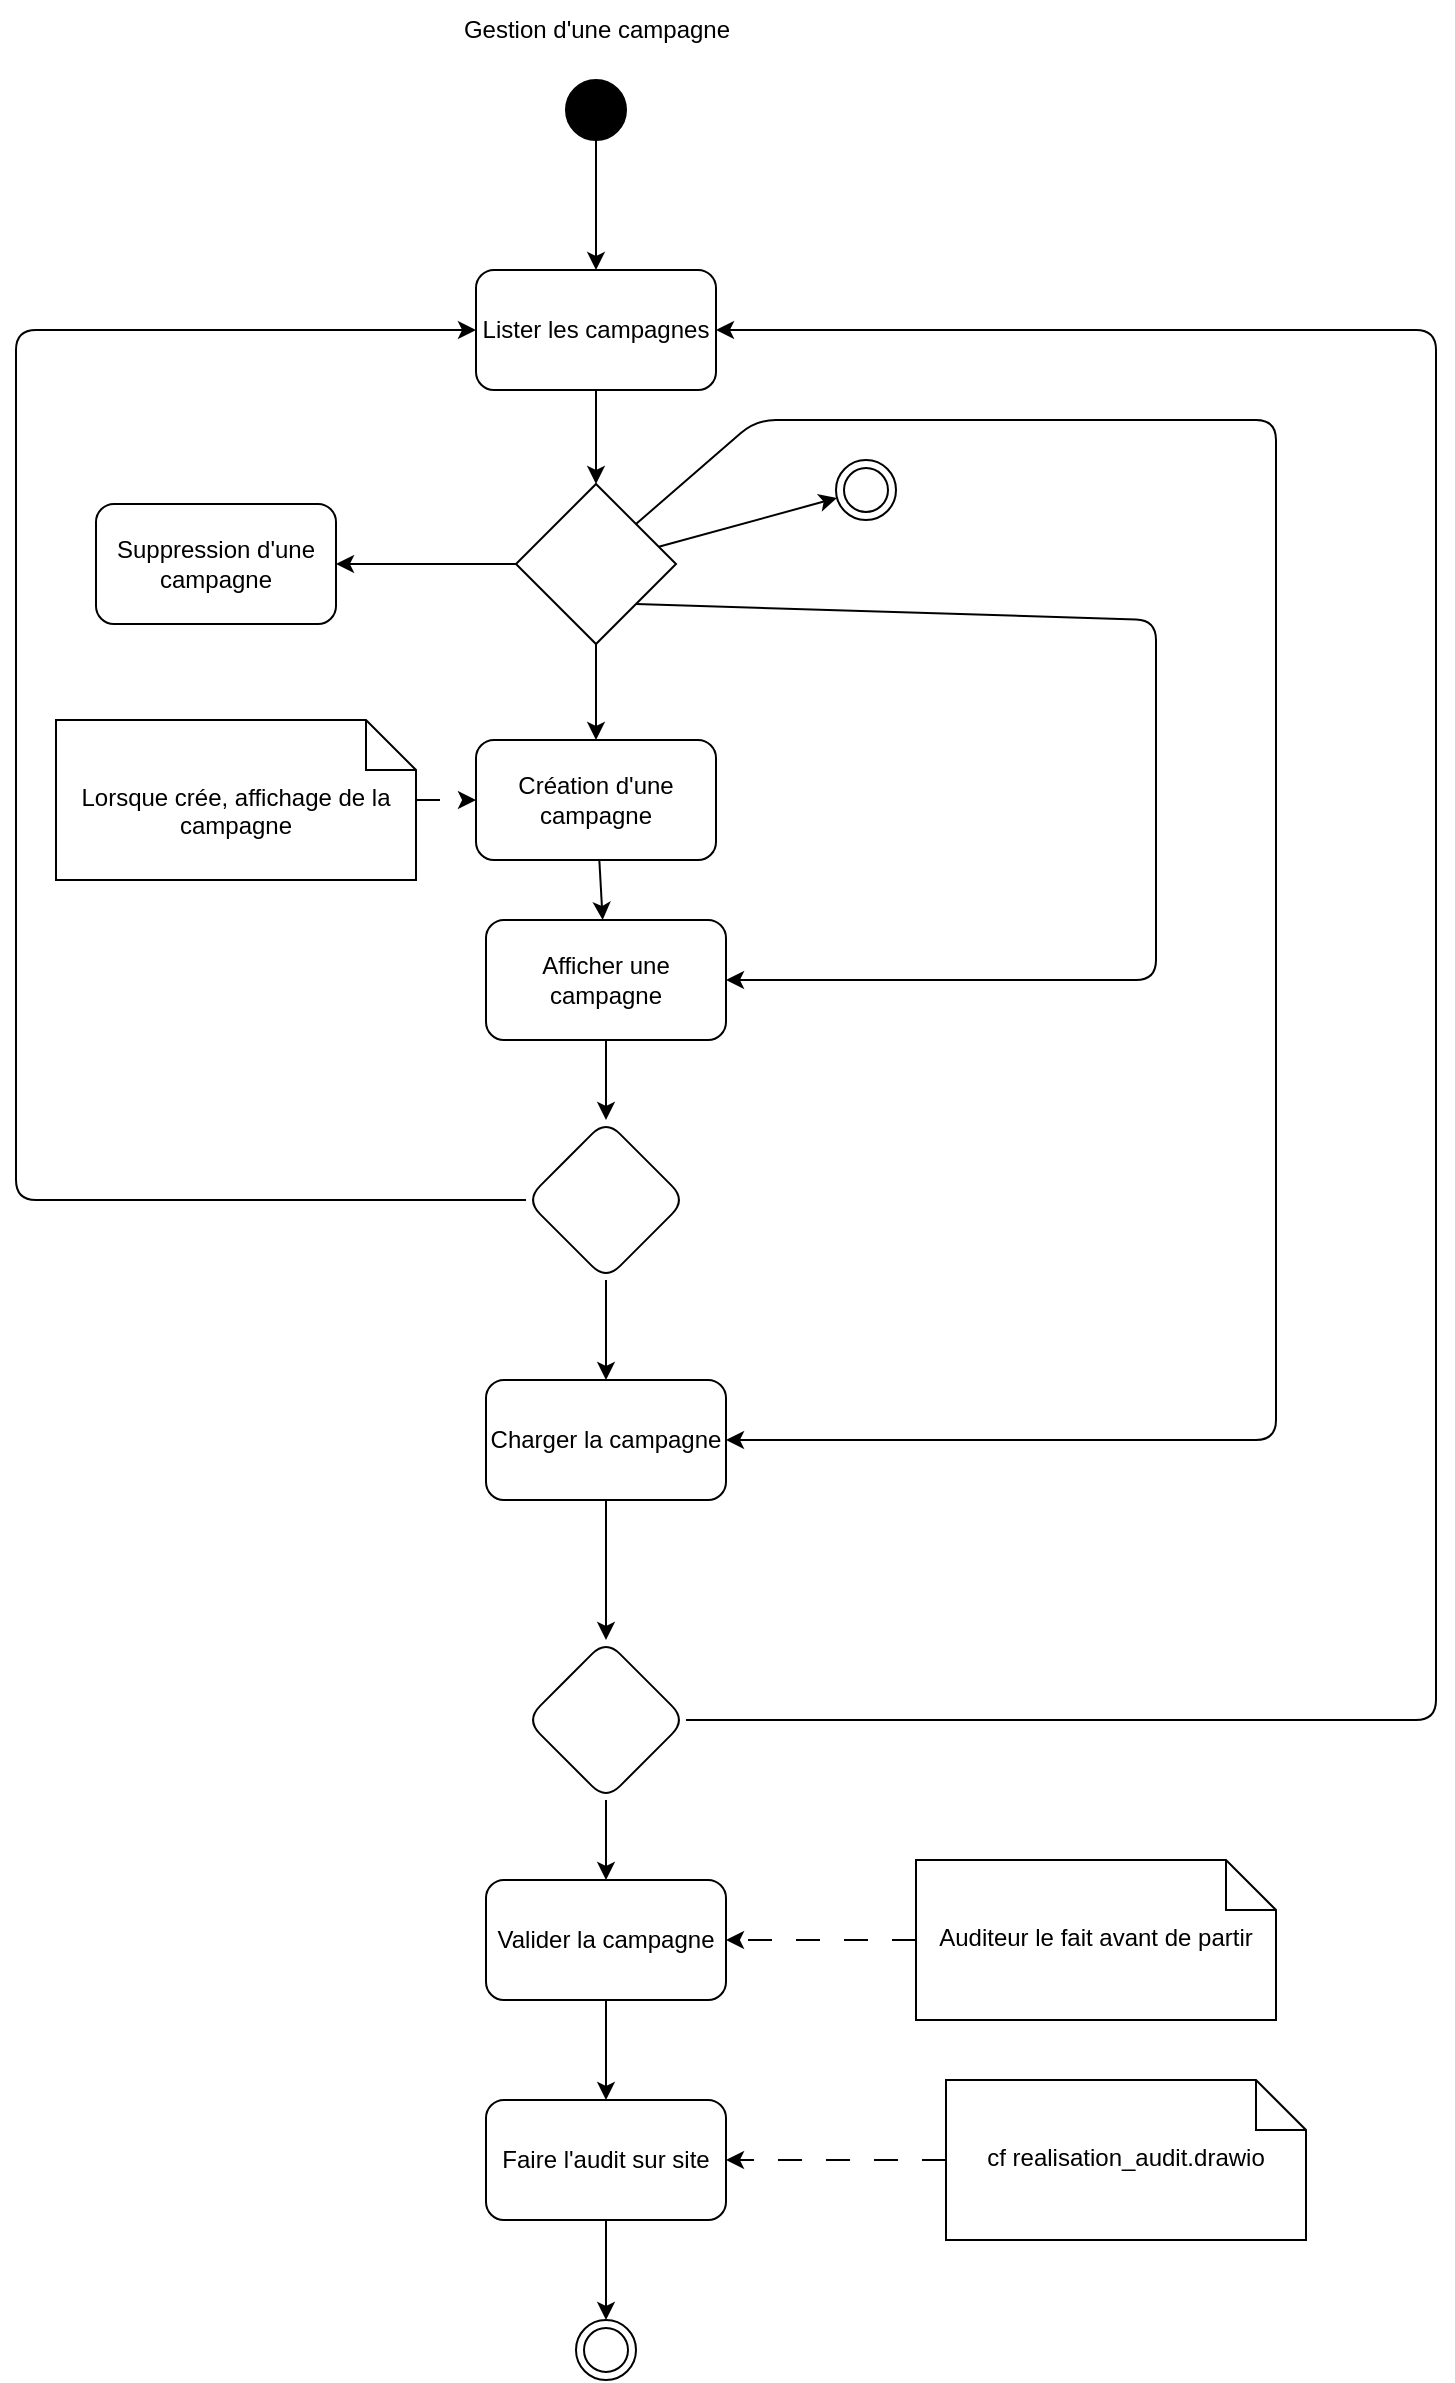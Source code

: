 <mxfile>
    <diagram id="TwhtXE2D56klT95POh8v" name="Page-1">
        <mxGraphModel dx="1333" dy="663" grid="1" gridSize="10" guides="1" tooltips="1" connect="1" arrows="1" fold="1" page="1" pageScale="1" pageWidth="827" pageHeight="1169" background="none" math="0" shadow="0">
            <root>
                <mxCell id="0"/>
                <mxCell id="1" parent="0"/>
                <mxCell id="6" value="Gestion d'une campagne" style="text;html=1;align=center;verticalAlign=middle;resizable=0;points=[];autosize=1;strokeColor=none;fillColor=none;" parent="1" vertex="1">
                    <mxGeometry x="260" y="30" width="160" height="30" as="geometry"/>
                </mxCell>
                <mxCell id="36" value="" style="edgeStyle=none;html=1;" edge="1" parent="1" source="7" target="35">
                    <mxGeometry relative="1" as="geometry"/>
                </mxCell>
                <mxCell id="7" value="" style="ellipse;fillColor=strokeColor;" parent="1" vertex="1">
                    <mxGeometry x="325" y="70" width="30" height="30" as="geometry"/>
                </mxCell>
                <mxCell id="57" value="" style="edgeStyle=none;html=1;" edge="1" parent="1" source="9" target="56">
                    <mxGeometry relative="1" as="geometry"/>
                </mxCell>
                <mxCell id="9" value="Création d'une campagne" style="rounded=1;whiteSpace=wrap;html=1;" parent="1" vertex="1">
                    <mxGeometry x="280" y="400" width="120" height="60" as="geometry"/>
                </mxCell>
                <mxCell id="10" value="Lorsque crée, affichage de la campagne" style="shape=note2;boundedLbl=1;whiteSpace=wrap;html=1;size=25;verticalAlign=top;align=center;" parent="1" vertex="1">
                    <mxGeometry x="70" y="390" width="180" height="80" as="geometry"/>
                </mxCell>
                <mxCell id="12" value="" style="endArrow=classic;html=1;dashed=1;dashPattern=12 12;" parent="1" source="10" target="9" edge="1">
                    <mxGeometry width="50" height="50" relative="1" as="geometry">
                        <mxPoint x="435" y="560" as="sourcePoint"/>
                        <mxPoint x="485" y="510" as="targetPoint"/>
                    </mxGeometry>
                </mxCell>
                <mxCell id="20" value="" style="edgeStyle=none;html=1;" parent="1" source="13" target="19" edge="1">
                    <mxGeometry relative="1" as="geometry"/>
                </mxCell>
                <mxCell id="13" value="Charger la campagne" style="rounded=1;whiteSpace=wrap;html=1;" parent="1" vertex="1">
                    <mxGeometry x="285" y="720" width="120" height="60" as="geometry"/>
                </mxCell>
                <mxCell id="52" style="edgeStyle=none;html=1;exitX=1;exitY=0.5;exitDx=0;exitDy=0;entryX=1;entryY=0.5;entryDx=0;entryDy=0;" edge="1" parent="1" source="19" target="35">
                    <mxGeometry relative="1" as="geometry">
                        <mxPoint x="760" y="90" as="targetPoint"/>
                        <Array as="points">
                            <mxPoint x="760" y="890"/>
                            <mxPoint x="760" y="195"/>
                        </Array>
                    </mxGeometry>
                </mxCell>
                <mxCell id="64" value="" style="edgeStyle=none;html=1;" edge="1" parent="1" source="19" target="63">
                    <mxGeometry relative="1" as="geometry"/>
                </mxCell>
                <mxCell id="19" value="" style="rhombus;whiteSpace=wrap;html=1;rounded=1;" parent="1" vertex="1">
                    <mxGeometry x="305" y="850" width="80" height="80" as="geometry"/>
                </mxCell>
                <mxCell id="28" value="" style="edgeStyle=none;html=1;" edge="1" parent="1" source="23" target="27">
                    <mxGeometry relative="1" as="geometry"/>
                </mxCell>
                <mxCell id="23" value="Faire l'audit sur site" style="rounded=1;whiteSpace=wrap;html=1;" parent="1" vertex="1">
                    <mxGeometry x="285" y="1080" width="120" height="60" as="geometry"/>
                </mxCell>
                <mxCell id="24" value="" style="edgeStyle=none;html=1;dashed=1;dashPattern=12 12;" parent="1" source="25" target="23" edge="1">
                    <mxGeometry relative="1" as="geometry"/>
                </mxCell>
                <mxCell id="25" value="cf realisation_audit.drawio" style="shape=note2;boundedLbl=1;whiteSpace=wrap;html=1;size=25;verticalAlign=top;align=center;" parent="1" vertex="1">
                    <mxGeometry x="515" y="1070" width="180" height="80" as="geometry"/>
                </mxCell>
                <mxCell id="27" value="" style="ellipse;html=1;shape=endState;" vertex="1" parent="1">
                    <mxGeometry x="330" y="1190" width="30" height="30" as="geometry"/>
                </mxCell>
                <mxCell id="34" value="" style="edgeStyle=none;html=1;" edge="1" parent="1" source="30" target="33">
                    <mxGeometry relative="1" as="geometry"/>
                </mxCell>
                <mxCell id="48" value="" style="edgeStyle=none;html=1;" edge="1" parent="1" source="30" target="45">
                    <mxGeometry relative="1" as="geometry"/>
                </mxCell>
                <mxCell id="49" value="" style="edgeStyle=none;html=1;" edge="1" parent="1" source="30" target="9">
                    <mxGeometry relative="1" as="geometry"/>
                </mxCell>
                <mxCell id="59" style="edgeStyle=none;html=1;exitX=1;exitY=1;exitDx=0;exitDy=0;" edge="1" parent="1" source="30" target="56">
                    <mxGeometry relative="1" as="geometry">
                        <mxPoint x="560" y="590" as="targetPoint"/>
                        <Array as="points">
                            <mxPoint x="620" y="340"/>
                            <mxPoint x="620" y="520"/>
                        </Array>
                    </mxGeometry>
                </mxCell>
                <mxCell id="61" style="edgeStyle=none;html=1;exitX=1;exitY=0;exitDx=0;exitDy=0;entryX=1;entryY=0.5;entryDx=0;entryDy=0;" edge="1" parent="1" source="30" target="13">
                    <mxGeometry relative="1" as="geometry">
                        <mxPoint x="680" y="790" as="targetPoint"/>
                        <Array as="points">
                            <mxPoint x="420" y="240"/>
                            <mxPoint x="680" y="240"/>
                            <mxPoint x="680" y="750"/>
                        </Array>
                    </mxGeometry>
                </mxCell>
                <mxCell id="30" value="" style="rhombus;whiteSpace=wrap;html=1;" vertex="1" parent="1">
                    <mxGeometry x="300" y="272" width="80" height="80" as="geometry"/>
                </mxCell>
                <mxCell id="33" value="" style="ellipse;html=1;shape=endState;" vertex="1" parent="1">
                    <mxGeometry x="460" y="260" width="30" height="30" as="geometry"/>
                </mxCell>
                <mxCell id="37" value="" style="edgeStyle=none;html=1;" edge="1" parent="1" source="35" target="30">
                    <mxGeometry relative="1" as="geometry"/>
                </mxCell>
                <mxCell id="35" value="Lister les campagnes" style="rounded=1;whiteSpace=wrap;html=1;" vertex="1" parent="1">
                    <mxGeometry x="280" y="165" width="120" height="60" as="geometry"/>
                </mxCell>
                <mxCell id="42" value="" style="edgeStyle=none;html=1;" edge="1" parent="1" source="39" target="13">
                    <mxGeometry relative="1" as="geometry"/>
                </mxCell>
                <mxCell id="50" style="edgeStyle=none;html=1;exitX=0;exitY=0.5;exitDx=0;exitDy=0;entryX=0;entryY=0.5;entryDx=0;entryDy=0;" edge="1" parent="1" source="39" target="35">
                    <mxGeometry relative="1" as="geometry">
                        <mxPoint x="50" y="90" as="targetPoint"/>
                        <Array as="points">
                            <mxPoint x="50" y="630"/>
                            <mxPoint x="50" y="195"/>
                        </Array>
                    </mxGeometry>
                </mxCell>
                <mxCell id="39" value="" style="rhombus;whiteSpace=wrap;html=1;rounded=1;" vertex="1" parent="1">
                    <mxGeometry x="305" y="590" width="80" height="80" as="geometry"/>
                </mxCell>
                <mxCell id="45" value="Suppression d'une campagne" style="whiteSpace=wrap;html=1;rounded=1;" vertex="1" parent="1">
                    <mxGeometry x="90" y="282" width="120" height="60" as="geometry"/>
                </mxCell>
                <mxCell id="58" value="" style="edgeStyle=none;html=1;" edge="1" parent="1" source="56" target="39">
                    <mxGeometry relative="1" as="geometry"/>
                </mxCell>
                <mxCell id="56" value="Afficher une campagne" style="rounded=1;whiteSpace=wrap;html=1;" vertex="1" parent="1">
                    <mxGeometry x="285" y="490" width="120" height="60" as="geometry"/>
                </mxCell>
                <mxCell id="65" value="" style="edgeStyle=none;html=1;" edge="1" parent="1" source="63" target="23">
                    <mxGeometry relative="1" as="geometry"/>
                </mxCell>
                <mxCell id="63" value="Valider la campagne" style="rounded=1;whiteSpace=wrap;html=1;" vertex="1" parent="1">
                    <mxGeometry x="285" y="970" width="120" height="60" as="geometry"/>
                </mxCell>
                <mxCell id="67" value="" style="edgeStyle=none;html=1;dashed=1;dashPattern=12 12;" edge="1" parent="1" source="66" target="63">
                    <mxGeometry relative="1" as="geometry"/>
                </mxCell>
                <mxCell id="66" value="Auditeur le fait avant de partir" style="shape=note2;boundedLbl=1;whiteSpace=wrap;html=1;size=25;verticalAlign=top;align=center;" vertex="1" parent="1">
                    <mxGeometry x="500" y="960" width="180" height="80" as="geometry"/>
                </mxCell>
            </root>
        </mxGraphModel>
    </diagram>
</mxfile>